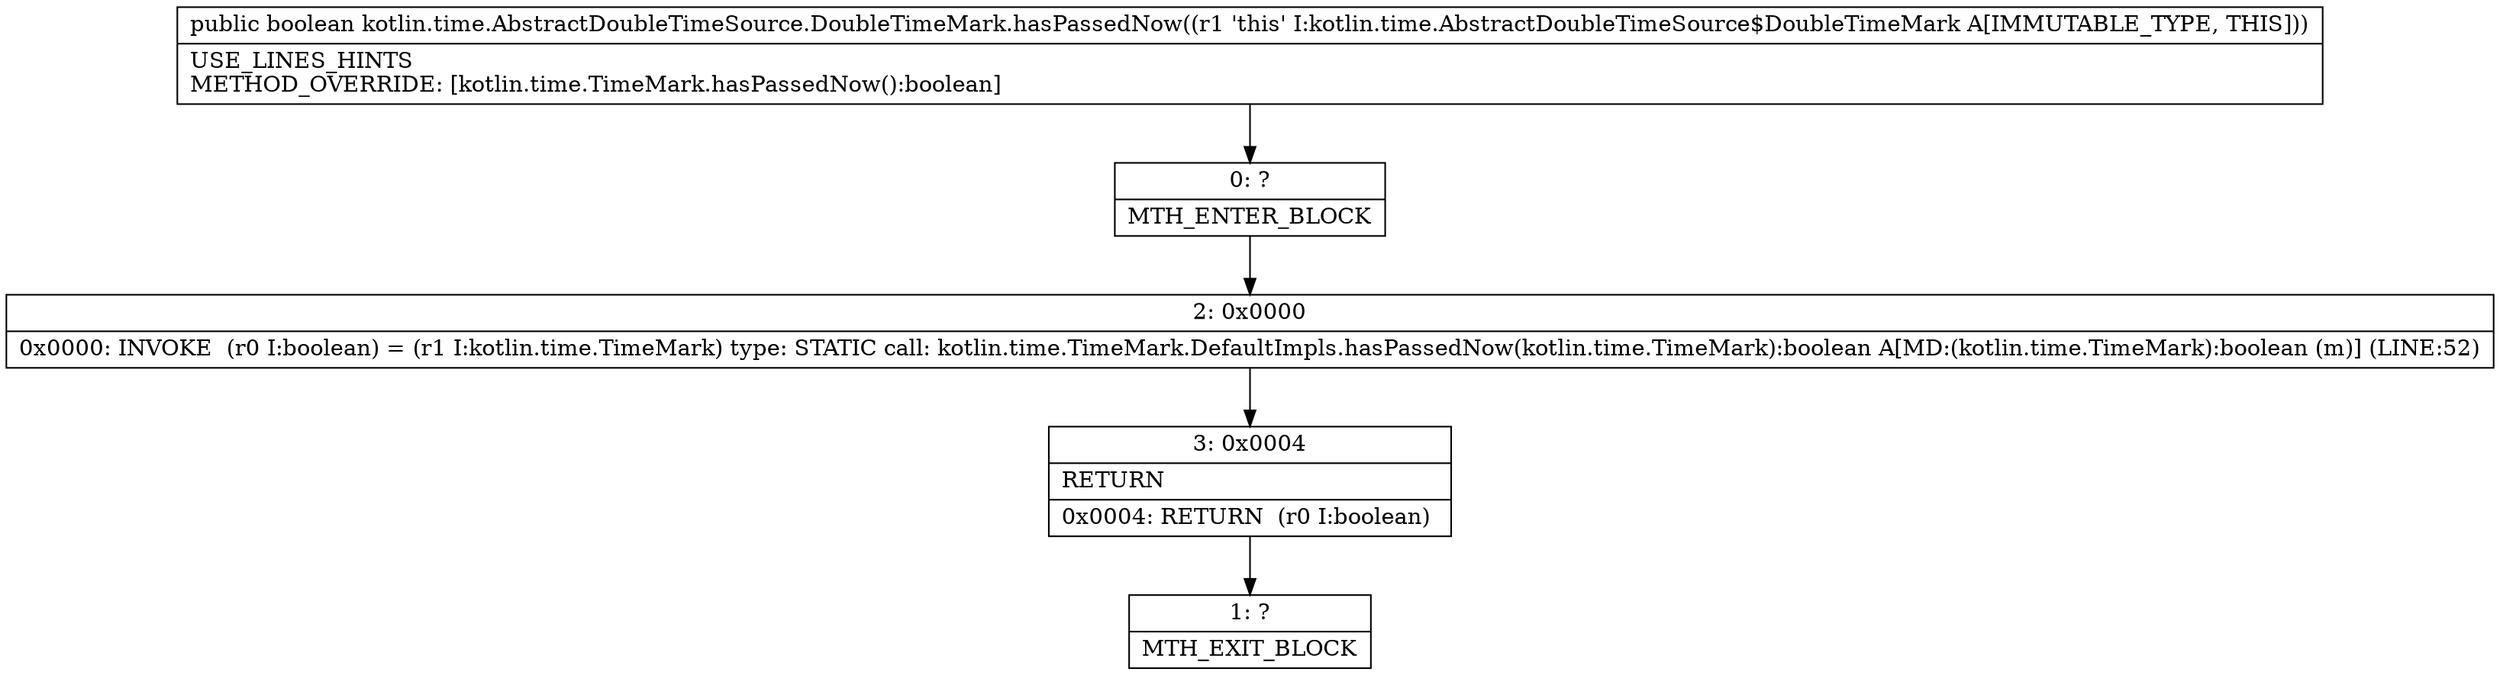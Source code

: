 digraph "CFG forkotlin.time.AbstractDoubleTimeSource.DoubleTimeMark.hasPassedNow()Z" {
Node_0 [shape=record,label="{0\:\ ?|MTH_ENTER_BLOCK\l}"];
Node_2 [shape=record,label="{2\:\ 0x0000|0x0000: INVOKE  (r0 I:boolean) = (r1 I:kotlin.time.TimeMark) type: STATIC call: kotlin.time.TimeMark.DefaultImpls.hasPassedNow(kotlin.time.TimeMark):boolean A[MD:(kotlin.time.TimeMark):boolean (m)] (LINE:52)\l}"];
Node_3 [shape=record,label="{3\:\ 0x0004|RETURN\l|0x0004: RETURN  (r0 I:boolean) \l}"];
Node_1 [shape=record,label="{1\:\ ?|MTH_EXIT_BLOCK\l}"];
MethodNode[shape=record,label="{public boolean kotlin.time.AbstractDoubleTimeSource.DoubleTimeMark.hasPassedNow((r1 'this' I:kotlin.time.AbstractDoubleTimeSource$DoubleTimeMark A[IMMUTABLE_TYPE, THIS]))  | USE_LINES_HINTS\lMETHOD_OVERRIDE: [kotlin.time.TimeMark.hasPassedNow():boolean]\l}"];
MethodNode -> Node_0;Node_0 -> Node_2;
Node_2 -> Node_3;
Node_3 -> Node_1;
}


